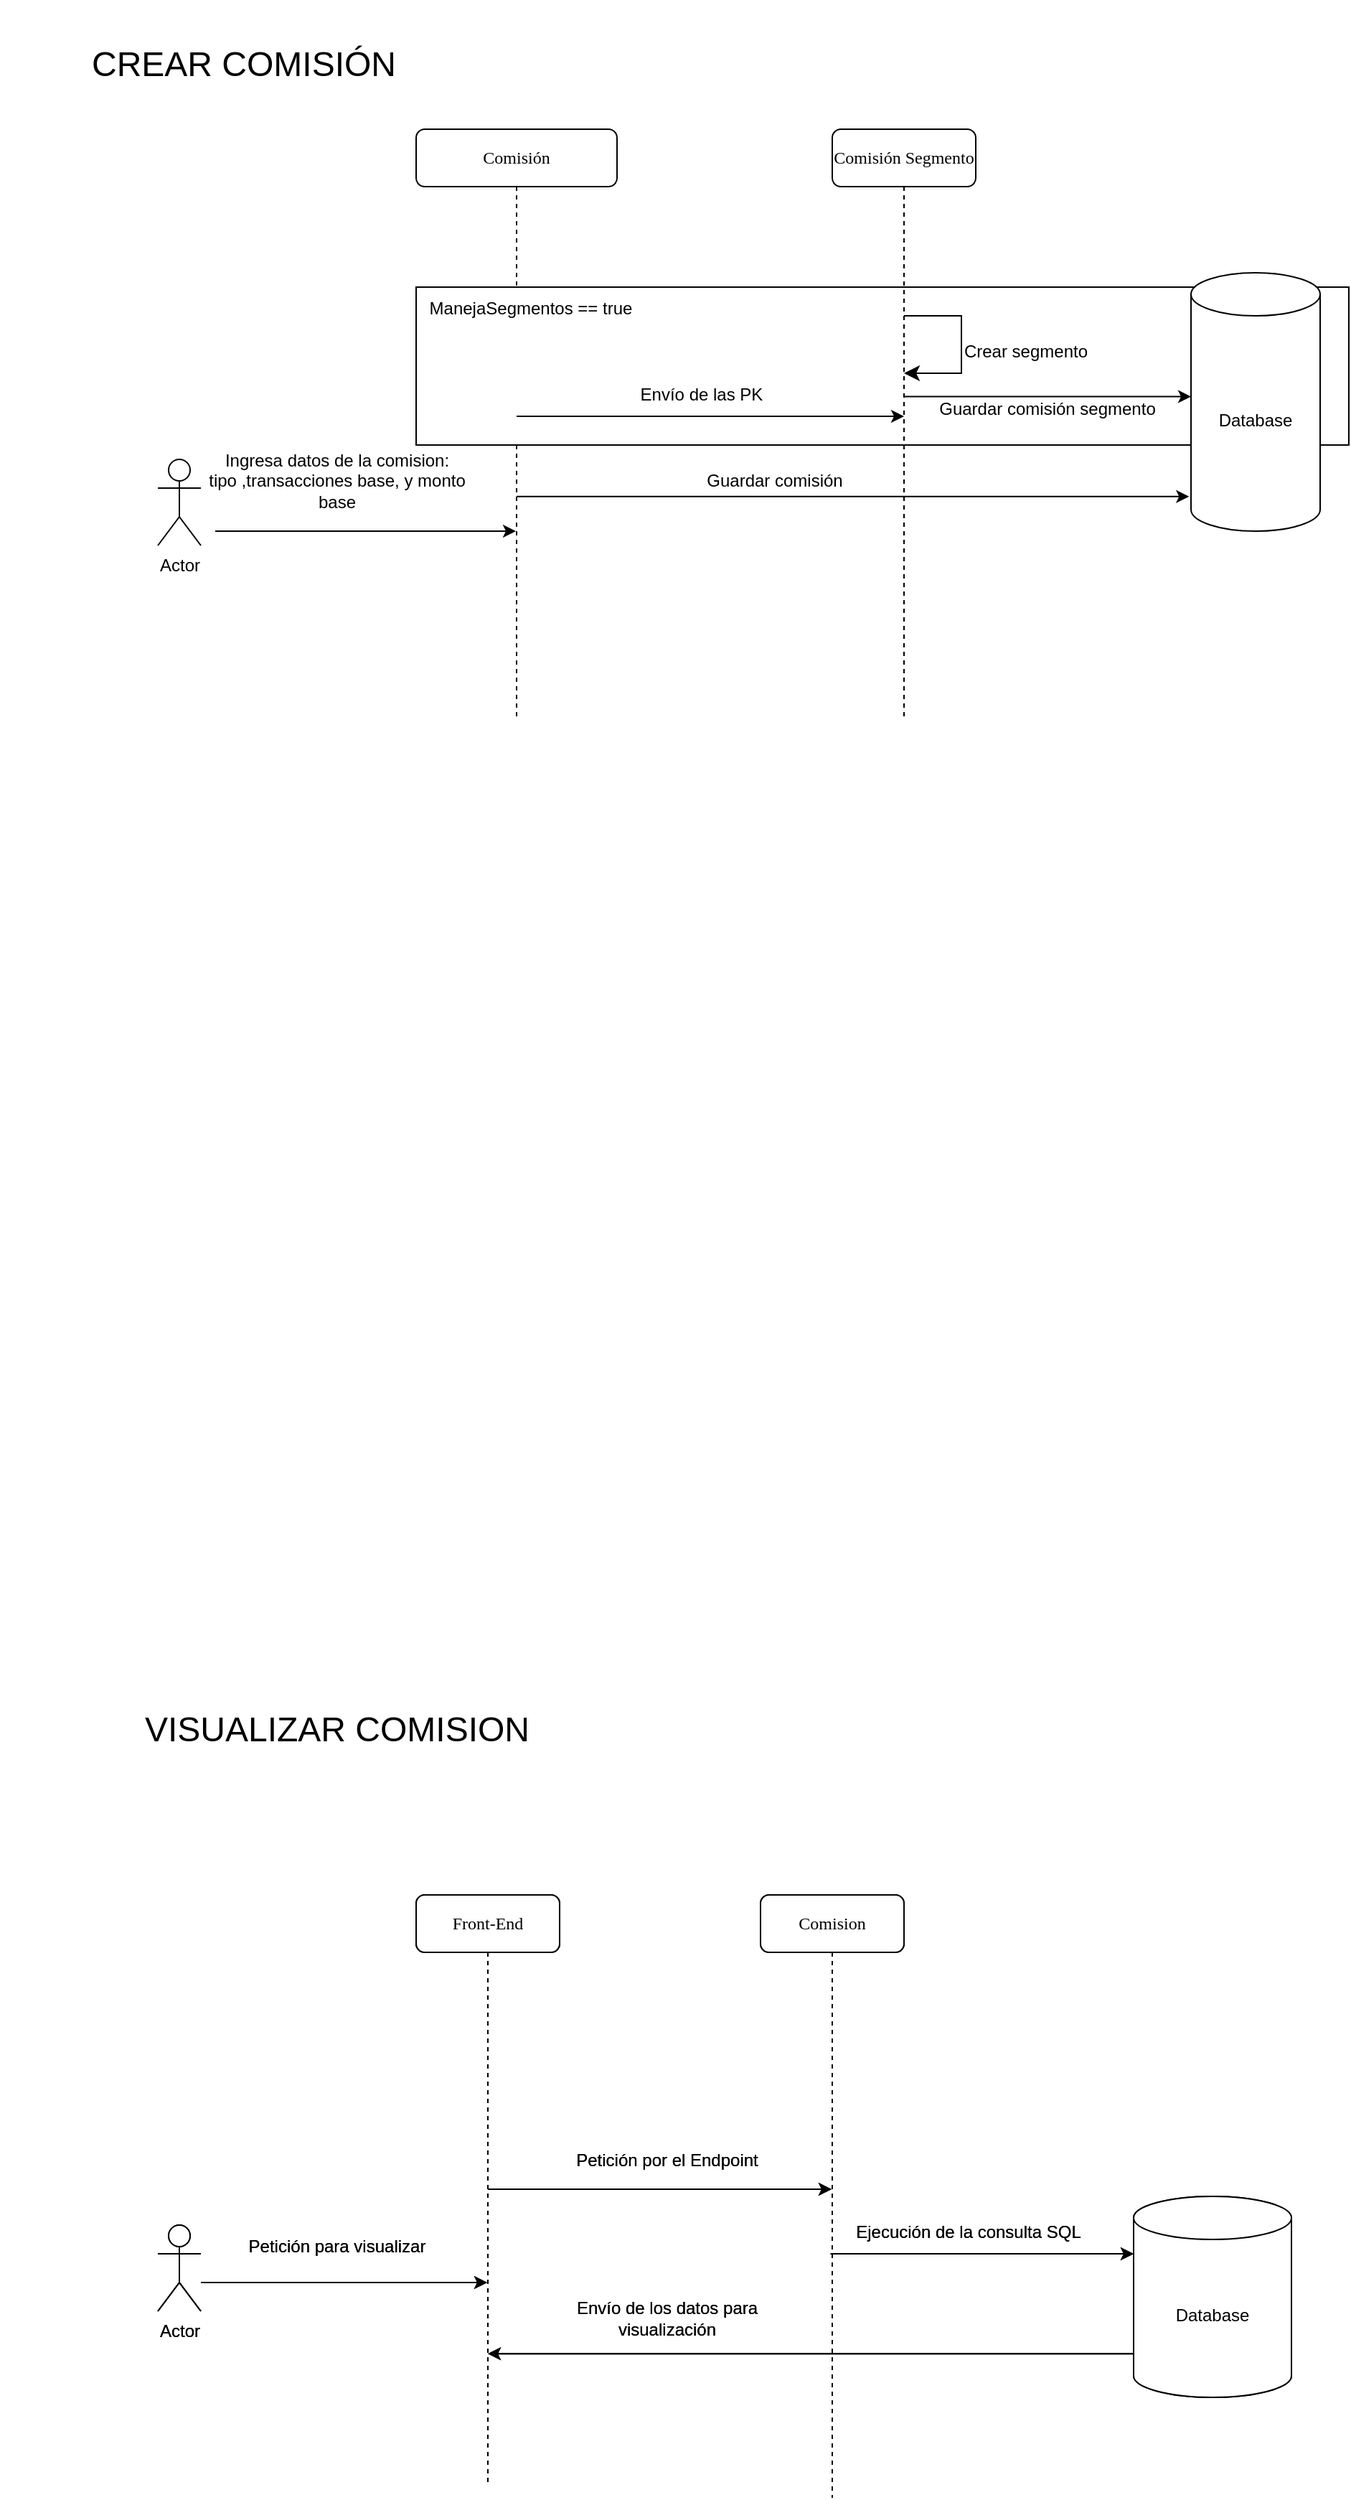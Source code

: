<mxfile version="26.0.11">
  <diagram name="Página-1" id="pgAp8Lb_EBB5aLBCv9h4">
    <mxGraphModel dx="1222" dy="628" grid="1" gridSize="10" guides="1" tooltips="1" connect="1" arrows="1" fold="1" page="1" pageScale="1" pageWidth="827" pageHeight="1169" math="0" shadow="0">
      <root>
        <mxCell id="0" />
        <mxCell id="1" parent="0" />
        <mxCell id="G1G5ofTcemGSvDUs-Fhq-1" value="&lt;font style=&quot;font-size: 24px;&quot;&gt;VISUALIZAR COMISION&lt;/font&gt;" style="text;strokeColor=none;align=center;fillColor=none;html=1;verticalAlign=middle;whiteSpace=wrap;rounded=0;" parent="1" vertex="1">
          <mxGeometry x="85" y="1220" width="340" height="90" as="geometry" />
        </mxCell>
        <mxCell id="G1G5ofTcemGSvDUs-Fhq-2" value="Front-End" style="shape=umlLifeline;perimeter=lifelinePerimeter;whiteSpace=wrap;html=1;container=1;collapsible=0;recursiveResize=0;outlineConnect=0;rounded=1;shadow=0;comic=0;labelBackgroundColor=none;strokeWidth=1;fontFamily=Verdana;fontSize=12;align=center;" parent="1" vertex="1">
          <mxGeometry x="310" y="1380" width="100" height="410" as="geometry" />
        </mxCell>
        <mxCell id="G1G5ofTcemGSvDUs-Fhq-3" value="Actor" style="shape=umlActor;verticalLabelPosition=bottom;verticalAlign=top;html=1;outlineConnect=0;" parent="1" vertex="1">
          <mxGeometry x="130" y="1610" width="30" height="60" as="geometry" />
        </mxCell>
        <mxCell id="G1G5ofTcemGSvDUs-Fhq-4" value="" style="endArrow=classic;html=1;rounded=0;" parent="1" target="G1G5ofTcemGSvDUs-Fhq-2" edge="1">
          <mxGeometry width="50" height="50" relative="1" as="geometry">
            <mxPoint x="160" y="1650" as="sourcePoint" />
            <mxPoint x="320" y="1660" as="targetPoint" />
          </mxGeometry>
        </mxCell>
        <mxCell id="G1G5ofTcemGSvDUs-Fhq-5" value="Petición para visualizar" style="text;strokeColor=none;align=center;fillColor=none;html=1;verticalAlign=middle;whiteSpace=wrap;rounded=0;" parent="1" vertex="1">
          <mxGeometry x="160" y="1610" width="190" height="30" as="geometry" />
        </mxCell>
        <mxCell id="G1G5ofTcemGSvDUs-Fhq-6" value="Database" style="shape=cylinder3;whiteSpace=wrap;html=1;boundedLbl=1;backgroundOutline=1;size=15;" parent="1" vertex="1">
          <mxGeometry x="810" y="1590" width="110" height="140" as="geometry" />
        </mxCell>
        <mxCell id="G1G5ofTcemGSvDUs-Fhq-7" value="Comercio" style="shape=umlLifeline;perimeter=lifelinePerimeter;whiteSpace=wrap;html=1;container=1;collapsible=0;recursiveResize=0;outlineConnect=0;rounded=1;shadow=0;comic=0;labelBackgroundColor=none;strokeWidth=1;fontFamily=Verdana;fontSize=12;align=center;" parent="1" vertex="1">
          <mxGeometry x="550" y="1380" width="100" height="420" as="geometry" />
        </mxCell>
        <mxCell id="G1G5ofTcemGSvDUs-Fhq-8" value="" style="endArrow=classic;html=1;rounded=0;" parent="1" source="G1G5ofTcemGSvDUs-Fhq-2" target="G1G5ofTcemGSvDUs-Fhq-7" edge="1">
          <mxGeometry width="50" height="50" relative="1" as="geometry">
            <mxPoint x="230" y="1620" as="sourcePoint" />
            <mxPoint x="280" y="1570" as="targetPoint" />
          </mxGeometry>
        </mxCell>
        <mxCell id="G1G5ofTcemGSvDUs-Fhq-9" value="Petición por el Endpoint" style="text;strokeColor=none;align=center;fillColor=none;html=1;verticalAlign=middle;whiteSpace=wrap;rounded=0;" parent="1" vertex="1">
          <mxGeometry x="390" y="1550" width="190" height="30" as="geometry" />
        </mxCell>
        <mxCell id="G1G5ofTcemGSvDUs-Fhq-10" value="" style="endArrow=classic;html=1;rounded=0;entryX=0;entryY=0.5;entryDx=0;entryDy=0;entryPerimeter=0;" parent="1" edge="1">
          <mxGeometry width="50" height="50" relative="1" as="geometry">
            <mxPoint x="598.833" y="1630" as="sourcePoint" />
            <mxPoint x="810" y="1630" as="targetPoint" />
          </mxGeometry>
        </mxCell>
        <mxCell id="G1G5ofTcemGSvDUs-Fhq-11" value="Ejecución de la consulta SQL" style="text;strokeColor=none;align=center;fillColor=none;html=1;verticalAlign=middle;whiteSpace=wrap;rounded=0;" parent="1" vertex="1">
          <mxGeometry x="600" y="1600" width="190" height="30" as="geometry" />
        </mxCell>
        <mxCell id="G1G5ofTcemGSvDUs-Fhq-12" value="" style="endArrow=classic;html=1;rounded=0;exitX=-0.004;exitY=0.783;exitDx=0;exitDy=0;exitPerimeter=0;" parent="1" source="G1G5ofTcemGSvDUs-Fhq-6" target="G1G5ofTcemGSvDUs-Fhq-2" edge="1">
          <mxGeometry width="50" height="50" relative="1" as="geometry">
            <mxPoint x="640" y="1740" as="sourcePoint" />
            <mxPoint x="690" y="1690" as="targetPoint" />
          </mxGeometry>
        </mxCell>
        <mxCell id="G1G5ofTcemGSvDUs-Fhq-13" value="Envío de los datos para visualización" style="text;strokeColor=none;align=center;fillColor=none;html=1;verticalAlign=middle;whiteSpace=wrap;rounded=0;" parent="1" vertex="1">
          <mxGeometry x="390" y="1660" width="190" height="30" as="geometry" />
        </mxCell>
        <mxCell id="G1G5ofTcemGSvDUs-Fhq-14" value="Comisión" style="shape=umlLifeline;perimeter=lifelinePerimeter;whiteSpace=wrap;html=1;container=1;collapsible=0;recursiveResize=0;outlineConnect=0;rounded=1;shadow=0;comic=0;labelBackgroundColor=none;strokeWidth=1;fontFamily=Verdana;fontSize=12;align=center;" parent="1" vertex="1">
          <mxGeometry x="310" y="150" width="140" height="410" as="geometry" />
        </mxCell>
        <mxCell id="G1G5ofTcemGSvDUs-Fhq-32" value="" style="rounded=0;whiteSpace=wrap;html=1;" parent="G1G5ofTcemGSvDUs-Fhq-14" vertex="1">
          <mxGeometry y="110" width="650" height="110" as="geometry" />
        </mxCell>
        <mxCell id="MppJeXj2Nu261NJ9vOYk-1" value="ManejaSegmentos == true" style="text;strokeColor=none;align=center;fillColor=none;html=1;verticalAlign=middle;whiteSpace=wrap;rounded=0;" parent="G1G5ofTcemGSvDUs-Fhq-14" vertex="1">
          <mxGeometry x="-10" y="110" width="180" height="30" as="geometry" />
        </mxCell>
        <mxCell id="Lr6DO670EFlfs5A5_Lhs-2" value="Envío de las PK" style="text;strokeColor=none;align=center;fillColor=none;html=1;verticalAlign=middle;whiteSpace=wrap;rounded=0;" parent="G1G5ofTcemGSvDUs-Fhq-14" vertex="1">
          <mxGeometry x="104" y="170" width="190" height="30" as="geometry" />
        </mxCell>
        <mxCell id="Lr6DO670EFlfs5A5_Lhs-6" value="Crear segmento" style="text;strokeColor=none;align=center;fillColor=none;html=1;verticalAlign=middle;whiteSpace=wrap;rounded=0;" parent="G1G5ofTcemGSvDUs-Fhq-14" vertex="1">
          <mxGeometry x="330" y="140" width="190" height="30" as="geometry" />
        </mxCell>
        <mxCell id="Lr6DO670EFlfs5A5_Lhs-8" value="Guardar comisión segmento" style="text;strokeColor=none;align=center;fillColor=none;html=1;verticalAlign=middle;whiteSpace=wrap;rounded=0;" parent="G1G5ofTcemGSvDUs-Fhq-14" vertex="1">
          <mxGeometry x="340" y="180" width="200" height="30" as="geometry" />
        </mxCell>
        <mxCell id="G1G5ofTcemGSvDUs-Fhq-15" value="Actor" style="shape=umlActor;verticalLabelPosition=bottom;verticalAlign=top;html=1;outlineConnect=0;" parent="1" vertex="1">
          <mxGeometry x="130" y="380" width="30" height="60" as="geometry" />
        </mxCell>
        <mxCell id="G1G5ofTcemGSvDUs-Fhq-18" value="Ingresa datos de la comision:&lt;div&gt;tipo ,transacciones base, y monto base&lt;/div&gt;" style="text;strokeColor=none;align=center;fillColor=none;html=1;verticalAlign=middle;whiteSpace=wrap;rounded=0;" parent="1" vertex="1">
          <mxGeometry x="160" y="380" width="190" height="30" as="geometry" />
        </mxCell>
        <mxCell id="G1G5ofTcemGSvDUs-Fhq-30" value="&lt;font style=&quot;font-size: 24px;&quot;&gt;CREAR COMISIÓN&lt;/font&gt;" style="text;strokeColor=none;align=center;fillColor=none;html=1;verticalAlign=middle;whiteSpace=wrap;rounded=0;" parent="1" vertex="1">
          <mxGeometry x="20" y="60" width="340" height="90" as="geometry" />
        </mxCell>
        <mxCell id="G1G5ofTcemGSvDUs-Fhq-31" value="Comisión Segmento" style="shape=umlLifeline;perimeter=lifelinePerimeter;whiteSpace=wrap;html=1;container=1;collapsible=0;recursiveResize=0;outlineConnect=0;rounded=1;shadow=0;comic=0;labelBackgroundColor=none;strokeWidth=1;fontFamily=Verdana;fontSize=12;align=center;" parent="1" vertex="1">
          <mxGeometry x="600" y="150" width="100" height="410" as="geometry" />
        </mxCell>
        <mxCell id="Lr6DO670EFlfs5A5_Lhs-1" value="" style="endArrow=classic;html=1;rounded=0;" parent="G1G5ofTcemGSvDUs-Fhq-31" source="G1G5ofTcemGSvDUs-Fhq-14" edge="1">
          <mxGeometry width="50" height="50" relative="1" as="geometry">
            <mxPoint x="-150" y="200" as="sourcePoint" />
            <mxPoint x="50" y="200" as="targetPoint" />
          </mxGeometry>
        </mxCell>
        <mxCell id="Lr6DO670EFlfs5A5_Lhs-4" value="" style="edgeStyle=elbowEdgeStyle;elbow=horizontal;endArrow=classic;html=1;curved=0;rounded=0;endSize=8;startSize=8;" parent="G1G5ofTcemGSvDUs-Fhq-31" edge="1">
          <mxGeometry width="50" height="50" relative="1" as="geometry">
            <mxPoint x="50" y="130" as="sourcePoint" />
            <mxPoint x="50" y="170" as="targetPoint" />
            <Array as="points">
              <mxPoint x="90" y="150" />
            </Array>
          </mxGeometry>
        </mxCell>
        <mxCell id="G1G5ofTcemGSvDUs-Fhq-34" value="Database" style="shape=cylinder3;whiteSpace=wrap;html=1;boundedLbl=1;backgroundOutline=1;size=15;" parent="1" vertex="1">
          <mxGeometry x="850" y="250" width="90" height="180" as="geometry" />
        </mxCell>
        <mxCell id="Lr6DO670EFlfs5A5_Lhs-7" value="" style="endArrow=classic;html=1;rounded=0;" parent="1" target="G1G5ofTcemGSvDUs-Fhq-14" edge="1">
          <mxGeometry width="50" height="50" relative="1" as="geometry">
            <mxPoint x="170" y="430" as="sourcePoint" />
            <mxPoint x="370" y="430" as="targetPoint" />
          </mxGeometry>
        </mxCell>
        <mxCell id="G1G5ofTcemGSvDUs-Fhq-16" value="" style="endArrow=classic;html=1;rounded=0;entryX=0;entryY=0;entryDx=0;entryDy=86.25;entryPerimeter=0;" parent="1" source="G1G5ofTcemGSvDUs-Fhq-31" target="G1G5ofTcemGSvDUs-Fhq-34" edge="1">
          <mxGeometry width="50" height="50" relative="1" as="geometry">
            <mxPoint x="660" y="334.5" as="sourcePoint" />
            <mxPoint x="840" y="334.5" as="targetPoint" />
            <Array as="points" />
          </mxGeometry>
        </mxCell>
        <mxCell id="Wm8nxT1n6YnC8DXKBqLX-1" value="" style="endArrow=classic;html=1;rounded=0;entryX=-0.015;entryY=0.866;entryDx=0;entryDy=0;entryPerimeter=0;" parent="1" source="G1G5ofTcemGSvDUs-Fhq-14" target="G1G5ofTcemGSvDUs-Fhq-34" edge="1">
          <mxGeometry width="50" height="50" relative="1" as="geometry">
            <mxPoint x="690" y="380" as="sourcePoint" />
            <mxPoint x="740" y="330" as="targetPoint" />
          </mxGeometry>
        </mxCell>
        <mxCell id="Wm8nxT1n6YnC8DXKBqLX-2" value="Guardar comisión" style="text;strokeColor=none;align=center;fillColor=none;html=1;verticalAlign=middle;whiteSpace=wrap;rounded=0;" parent="1" vertex="1">
          <mxGeometry x="460" y="380" width="200" height="30" as="geometry" />
        </mxCell>
        <mxCell id="JbzOek4DsdGTpKzRrdIP-1" value="Front-End" style="shape=umlLifeline;perimeter=lifelinePerimeter;whiteSpace=wrap;html=1;container=1;collapsible=0;recursiveResize=0;outlineConnect=0;rounded=1;shadow=0;comic=0;labelBackgroundColor=none;strokeWidth=1;fontFamily=Verdana;fontSize=12;align=center;" vertex="1" parent="1">
          <mxGeometry x="310" y="1380" width="100" height="410" as="geometry" />
        </mxCell>
        <mxCell id="JbzOek4DsdGTpKzRrdIP-2" value="Actor" style="shape=umlActor;verticalLabelPosition=bottom;verticalAlign=top;html=1;outlineConnect=0;" vertex="1" parent="1">
          <mxGeometry x="130" y="1610" width="30" height="60" as="geometry" />
        </mxCell>
        <mxCell id="JbzOek4DsdGTpKzRrdIP-3" value="" style="endArrow=classic;html=1;rounded=0;" edge="1" parent="1" target="JbzOek4DsdGTpKzRrdIP-1">
          <mxGeometry width="50" height="50" relative="1" as="geometry">
            <mxPoint x="160" y="1650" as="sourcePoint" />
            <mxPoint x="320" y="1660" as="targetPoint" />
          </mxGeometry>
        </mxCell>
        <mxCell id="JbzOek4DsdGTpKzRrdIP-4" value="Petición para visualizar" style="text;strokeColor=none;align=center;fillColor=none;html=1;verticalAlign=middle;whiteSpace=wrap;rounded=0;" vertex="1" parent="1">
          <mxGeometry x="160" y="1610" width="190" height="30" as="geometry" />
        </mxCell>
        <mxCell id="JbzOek4DsdGTpKzRrdIP-5" value="Database" style="shape=cylinder3;whiteSpace=wrap;html=1;boundedLbl=1;backgroundOutline=1;size=15;" vertex="1" parent="1">
          <mxGeometry x="810" y="1590" width="110" height="140" as="geometry" />
        </mxCell>
        <mxCell id="JbzOek4DsdGTpKzRrdIP-6" value="Comision" style="shape=umlLifeline;perimeter=lifelinePerimeter;whiteSpace=wrap;html=1;container=1;collapsible=0;recursiveResize=0;outlineConnect=0;rounded=1;shadow=0;comic=0;labelBackgroundColor=none;strokeWidth=1;fontFamily=Verdana;fontSize=12;align=center;" vertex="1" parent="1">
          <mxGeometry x="550" y="1380" width="100" height="420" as="geometry" />
        </mxCell>
        <mxCell id="JbzOek4DsdGTpKzRrdIP-7" value="" style="endArrow=classic;html=1;rounded=0;" edge="1" parent="1" source="JbzOek4DsdGTpKzRrdIP-1" target="JbzOek4DsdGTpKzRrdIP-6">
          <mxGeometry width="50" height="50" relative="1" as="geometry">
            <mxPoint x="230" y="1620" as="sourcePoint" />
            <mxPoint x="280" y="1570" as="targetPoint" />
          </mxGeometry>
        </mxCell>
        <mxCell id="JbzOek4DsdGTpKzRrdIP-8" value="Petición por el Endpoint" style="text;strokeColor=none;align=center;fillColor=none;html=1;verticalAlign=middle;whiteSpace=wrap;rounded=0;" vertex="1" parent="1">
          <mxGeometry x="390" y="1550" width="190" height="30" as="geometry" />
        </mxCell>
        <mxCell id="JbzOek4DsdGTpKzRrdIP-9" value="" style="endArrow=classic;html=1;rounded=0;entryX=0;entryY=0.5;entryDx=0;entryDy=0;entryPerimeter=0;" edge="1" parent="1">
          <mxGeometry width="50" height="50" relative="1" as="geometry">
            <mxPoint x="598.833" y="1630" as="sourcePoint" />
            <mxPoint x="810" y="1630" as="targetPoint" />
          </mxGeometry>
        </mxCell>
        <mxCell id="JbzOek4DsdGTpKzRrdIP-10" value="Ejecución de la consulta SQL" style="text;strokeColor=none;align=center;fillColor=none;html=1;verticalAlign=middle;whiteSpace=wrap;rounded=0;" vertex="1" parent="1">
          <mxGeometry x="600" y="1600" width="190" height="30" as="geometry" />
        </mxCell>
        <mxCell id="JbzOek4DsdGTpKzRrdIP-11" value="" style="endArrow=classic;html=1;rounded=0;exitX=-0.004;exitY=0.783;exitDx=0;exitDy=0;exitPerimeter=0;" edge="1" parent="1" source="JbzOek4DsdGTpKzRrdIP-5" target="JbzOek4DsdGTpKzRrdIP-1">
          <mxGeometry width="50" height="50" relative="1" as="geometry">
            <mxPoint x="640" y="1740" as="sourcePoint" />
            <mxPoint x="690" y="1690" as="targetPoint" />
          </mxGeometry>
        </mxCell>
        <mxCell id="JbzOek4DsdGTpKzRrdIP-12" value="Envío de los datos para visualización" style="text;strokeColor=none;align=center;fillColor=none;html=1;verticalAlign=middle;whiteSpace=wrap;rounded=0;" vertex="1" parent="1">
          <mxGeometry x="390" y="1660" width="190" height="30" as="geometry" />
        </mxCell>
      </root>
    </mxGraphModel>
  </diagram>
</mxfile>

